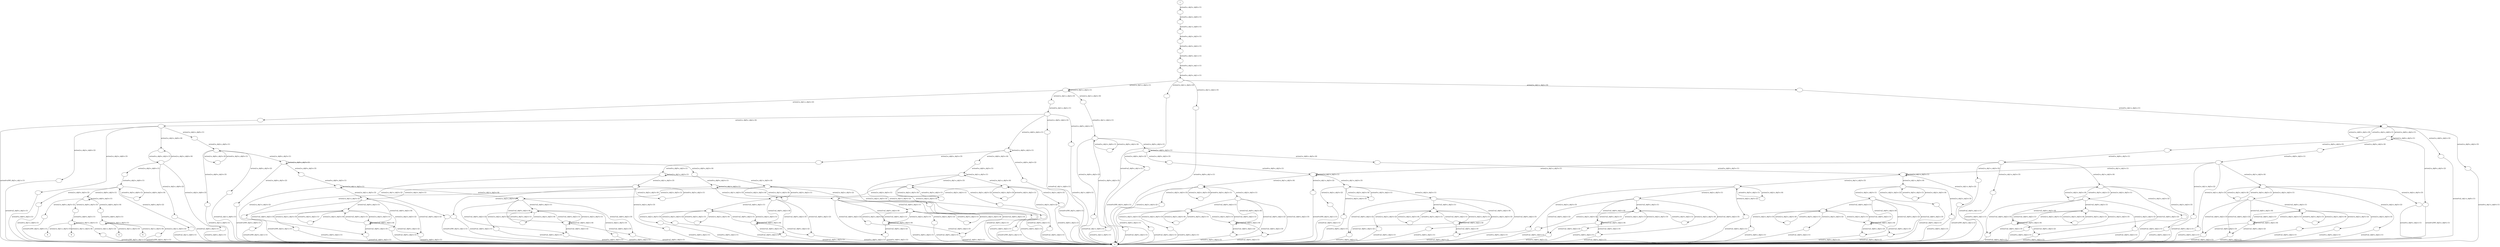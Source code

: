 digraph  {
1 [label=I];
2 [label=G];
3 [label=""];
4 [label=""];
5 [label=""];
6 [label=""];
7 [label=""];
8 [label=""];
9 [label=""];
10 [label=""];
11 [label=""];
12 [label=""];
13 [label=""];
14 [label=""];
15 [label=""];
16 [label=""];
17 [label=""];
18 [label=""];
19 [label=""];
20 [label=""];
21 [label=""];
22 [label=""];
23 [label=""];
24 [label=""];
25 [label=""];
26 [label=""];
27 [label=""];
28 [label=""];
29 [label=""];
30 [label=""];
31 [label=""];
32 [label=""];
33 [label=""];
34 [label=""];
35 [label=""];
36 [label=""];
37 [label=""];
38 [label=""];
39 [label=""];
40 [label=""];
41 [label=""];
42 [label=""];
43 [label=""];
44 [label=""];
45 [label=""];
46 [label=""];
47 [label=""];
48 [label=""];
49 [label=""];
50 [label=""];
51 [label=""];
52 [label=""];
53 [label=""];
54 [label=""];
55 [label=""];
56 [label=""];
57 [label=""];
58 [label=""];
59 [label=""];
60 [label=""];
61 [label=""];
62 [label=""];
63 [label=""];
64 [label=""];
65 [label=""];
66 [label=""];
67 [label=""];
68 [label=""];
69 [label=""];
70 [label=""];
71 [label=""];
72 [label=""];
73 [label=""];
74 [label=""];
75 [label=""];
76 [label=""];
77 [label=""];
78 [label=""];
79 [label=""];
80 [label=""];
81 [label=""];
82 [label=""];
83 [label=""];
84 [label=""];
85 [label=""];
86 [label=""];
87 [label=""];
88 [label=""];
89 [label=""];
90 [label=""];
91 [label=""];
92 [label=""];
93 [label=""];
94 [label=""];
95 [label=""];
96 [label=""];
97 [label=""];
98 [label=""];
99 [label=""];
100 [label=""];
101 [label=""];
102 [label=""];
103 [label=""];
104 [label=""];
105 [label=""];
106 [label=""];
107 [label=""];
108 [label=""];
109 [label=""];
110 [label=""];
111 [label=""];
112 [label=""];
113 [label=""];
114 [label=""];
115 [label=""];
116 [label=""];
117 [label=""];
118 [label=""];
119 [label=""];
120 [label=""];
121 [label=""];
122 [label=""];
123 [label=""];
124 [label=""];
125 [label=""];
126 [label=""];
127 [label=""];
128 [label=""];
129 [label=""];
130 [label=""];
131 [label=""];
132 [label=""];
133 [label=""];
134 [label=""];
135 [label=""];
136 [label=""];
137 [label=""];
138 [label=""];
139 [label=""];
140 [label=""];
141 [label=""];
142 [label=""];
143 [label=""];
144 [label=""];
145 [label=""];
146 [label=""];
147 [label=""];
148 [label=""];
149 [label=""];
150 [label=""];
151 [label=""];
152 [label=""];
153 [label=""];
154 [label=""];
155 [label=""];
156 [label=""];
157 [label=""];
158 [label=""];
159 [label=""];
160 [label=""];
161 [label=""];
162 [label=""];
163 [label=""];
164 [label=""];
165 [label=""];
166 [label=""];
167 [label=""];
168 [label=""];
169 [label=""];
170 [label=""];
171 [label=""];
172 [label=""];
173 [label=""];
174 [label=""];
175 [label=""];
176 [label=""];
177 [label=""];
178 [label=""];
179 [label=""];
180 [label=""];
181 [label=""];
182 [label=""];
183 [label=""];
184 [label=""];
185 [label=""];
186 [label=""];
187 [label=""];
188 [label=""];
189 [label=""];
190 [label=""];
191 [label=""];
192 [label=""];
193 [label=""];
194 [label=""];
195 [label=""];
196 [label=""];
197 [label=""];
198 [label=""];
199 [label=""];
200 [label=""];
201 [label=""];
202 [label=""];
203 [label=""];
204 [label=""];
205 [label=""];
206 [label=""];
207 [label=X];
208 [label=X];
209 [label=""];
210 [label=X];
211 [label=X];
1 -> 3  [key=0, label="action0-a_obj3-o_obj0-o (1)"];
3 -> 4  [key=0, label="action0-a_obj2-o_obj0-o (1)"];
4 -> 5  [key=0, label="action0-a_obj1-o_obj0-o (1)"];
5 -> 6  [key=0, label="action0-a_obj2-o_obj3-o (1)"];
6 -> 7  [key=0, label="action0-a_obj3-o_obj2-o (1)"];
7 -> 8  [key=0, label="action0-a_obj0-o_obj1-o (1)"];
8 -> 9  [key=0, label="action0-a_obj2-o_obj1-o (1)"];
9 -> 10  [key=0, label="action0-a_obj3-o_obj1-o (1)"];
10 -> 11  [key=0, label="action2-a_obj1-o_obj2-o (1)"];
10 -> 12  [key=0, label="action2-a_obj1-o_obj2-o (2)"];
10 -> 13  [key=0, label="action2-a_obj1-o_obj2-o (3)"];
10 -> 14  [key=0, label="action2-a_obj1-o_obj2-o (4)"];
11 -> 11  [key=0, label="action2-a_obj1-o_obj2-o (1)"];
11 -> 15  [key=0, label="action2-a_obj1-o_obj2-o (2)"];
11 -> 16  [key=0, label="action2-a_obj1-o_obj2-o (3)"];
11 -> 17  [key=0, label="action2-a_obj1-o_obj2-o (4)"];
12 -> 2  [key=0, label="action0-a2_obj0-o_obj1-o (1)"];
13 -> 2  [key=0, label="action0-a_obj0-o_obj1-o (1)"];
14 -> 18  [key=0, label="action0-a_obj1-o_obj2-o (1)"];
15 -> 2  [key=0, label="action0-a300_obj2-o_obj1-o (1)"];
16 -> 19  [key=0, label="action0-a_obj1-o_obj2-o (1)"];
17 -> 20  [key=0, label="action0-a_obj1-o_obj2-o (1)"];
18 -> 21  [key=0, label="action2-a_obj0-o_obj2-o (1)"];
18 -> 22  [key=0, label="action2-a_obj0-o_obj2-o (2)"];
18 -> 23  [key=0, label="action2-a_obj0-o_obj2-o (3)"];
18 -> 24  [key=0, label="action2-a_obj0-o_obj2-o (4)"];
19 -> 25  [key=0, label="action2-a_obj0-o_obj2-o (1)"];
19 -> 26  [key=0, label="action2-a_obj0-o_obj2-o (2)"];
19 -> 27  [key=0, label="action2-a_obj0-o_obj2-o (3)"];
19 -> 28  [key=0, label="action2-a_obj0-o_obj2-o (4)"];
20 -> 29  [key=0, label="action2-a_obj0-o_obj2-o (1)"];
20 -> 30  [key=0, label="action2-a_obj0-o_obj2-o (2)"];
20 -> 31  [key=0, label="action2-a_obj0-o_obj2-o (3)"];
20 -> 32  [key=0, label="action2-a_obj0-o_obj2-o (4)"];
21 -> 21  [key=0, label="action2-a_obj0-o_obj3-o (1)"];
21 -> 33  [key=0, label="action2-a_obj0-o_obj3-o (2)"];
21 -> 34  [key=0, label="action2-a_obj0-o_obj3-o (3)"];
21 -> 35  [key=0, label="action2-a_obj0-o_obj3-o (4)"];
22 -> 2  [key=0, label="action0-a2_obj1-o_obj0-o (1)"];
23 -> 2  [key=0, label="action0-a_obj1-o_obj0-o (1)"];
24 -> 18  [key=0, label="action0-a_obj2-o_obj0-o (1)"];
25 -> 25  [key=0, label="action2-a_obj0-o_obj3-o (1)"];
25 -> 36  [key=0, label="action2-a_obj0-o_obj3-o (2)"];
25 -> 37  [key=0, label="action2-a_obj0-o_obj3-o (3)"];
25 -> 38  [key=0, label="action2-a_obj0-o_obj3-o (4)"];
26 -> 2  [key=0, label="action0-a2_obj1-o_obj0-o (1)"];
27 -> 2  [key=0, label="action0-a_obj1-o_obj0-o (1)"];
28 -> 39  [key=0, label="action2-a_obj2-o_obj0-o (1)"];
28 -> 40  [key=0, label="action2-a_obj2-o_obj0-o (2)"];
28 -> 41  [key=0, label="action2-a_obj2-o_obj0-o (3)"];
28 -> 42  [key=0, label="action2-a_obj2-o_obj0-o (4)"];
29 -> 29  [key=0, label="action2-a_obj0-o_obj3-o (1)"];
29 -> 43  [key=0, label="action2-a_obj0-o_obj3-o (2)"];
29 -> 44  [key=0, label="action2-a_obj0-o_obj3-o (3)"];
29 -> 45  [key=0, label="action2-a_obj0-o_obj3-o (4)"];
30 -> 2  [key=0, label="action0-a2_obj1-o_obj0-o (1)"];
31 -> 2  [key=0, label="action0-a_obj1-o_obj0-o (1)"];
32 -> 20  [key=0, label="action0-a_obj2-o_obj0-o (1)"];
33 -> 2  [key=0, label="action0-a300_obj3-o_obj0-o (1)"];
34 -> 46  [key=0, label="action0-a_obj0-o_obj3-o (1)"];
35 -> 47  [key=0, label="action0-a_obj0-o_obj3-o (1)"];
36 -> 2  [key=0, label="action0-a300_obj3-o_obj0-o (1)"];
37 -> 48  [key=0, label="action0-a_obj0-o_obj3-o (1)"];
38 -> 49  [key=0, label="action0-a_obj0-o_obj3-o (1)"];
39 -> 50  [key=0, label="action0-a_obj2-o_obj0-o (1)"];
40 -> 2  [key=0, label="action0-a2_obj0-o_obj2-o (1)"];
41 -> 2  [key=0, label="action0-a_obj0-o_obj2-o (1)"];
42 -> 51  [key=0, label="action0-a_obj0-o_obj2-o (1)"];
43 -> 2  [key=0, label="action0-a300_obj3-o_obj0-o (1)"];
44 -> 52  [key=0, label="action0-a_obj0-o_obj3-o (1)"];
45 -> 53  [key=0, label="action0-a_obj0-o_obj3-o (1)"];
46 -> 52  [key=0, label="action2-a_obj1-o_obj3-o (1)"];
46 -> 54  [key=0, label="action2-a_obj1-o_obj3-o (2)"];
46 -> 55  [key=0, label="action2-a_obj1-o_obj3-o (3)"];
46 -> 56  [key=0, label="action2-a_obj1-o_obj3-o (4)"];
47 -> 53  [key=0, label="action2-a_obj1-o_obj3-o (1)"];
47 -> 57  [key=0, label="action2-a_obj1-o_obj3-o (2)"];
47 -> 58  [key=0, label="action2-a_obj1-o_obj3-o (3)"];
47 -> 59  [key=0, label="action2-a_obj1-o_obj3-o (4)"];
48 -> 48  [key=0, label="action2-a_obj1-o_obj3-o (1)"];
48 -> 60  [key=0, label="action2-a_obj1-o_obj3-o (2)"];
48 -> 61  [key=0, label="action2-a_obj1-o_obj3-o (3)"];
48 -> 62  [key=0, label="action2-a_obj1-o_obj3-o (4)"];
49 -> 49  [key=0, label="action2-a_obj1-o_obj3-o (1)"];
49 -> 63  [key=0, label="action2-a_obj1-o_obj3-o (2)"];
49 -> 64  [key=0, label="action2-a_obj1-o_obj3-o (3)"];
49 -> 65  [key=0, label="action2-a_obj1-o_obj3-o (4)"];
50 -> 66  [key=0, label="action2-a_obj0-o_obj3-o (1)"];
50 -> 67  [key=0, label="action2-a_obj0-o_obj3-o (2)"];
50 -> 68  [key=0, label="action2-a_obj0-o_obj3-o (3)"];
50 -> 69  [key=0, label="action2-a_obj0-o_obj3-o (4)"];
51 -> 70  [key=0, label="action2-a_obj2-o_obj0-o (1)"];
51 -> 71  [key=0, label="action2-a_obj2-o_obj0-o (2)"];
51 -> 72  [key=0, label="action2-a_obj2-o_obj0-o (3)"];
51 -> 42  [key=0, label="action2-a_obj2-o_obj0-o (4)"];
52 -> 52  [key=0, label="action2-a_obj1-o_obj3-o (1)"];
52 -> 73  [key=0, label="action2-a_obj1-o_obj3-o (2)"];
52 -> 74  [key=0, label="action2-a_obj1-o_obj3-o (3)"];
52 -> 75  [key=0, label="action2-a_obj1-o_obj3-o (4)"];
53 -> 53  [key=0, label="action2-a_obj1-o_obj3-o (1)"];
53 -> 76  [key=0, label="action2-a_obj1-o_obj3-o (2)"];
53 -> 77  [key=0, label="action2-a_obj1-o_obj3-o (3)"];
53 -> 78  [key=0, label="action2-a_obj1-o_obj3-o (4)"];
54 -> 2  [key=0, label="action0-a2_obj0-o_obj1-o (1)"];
55 -> 2  [key=0, label="action0-a_obj0-o_obj1-o (1)"];
56 -> 79  [key=0, label="action2-a_obj2-o_obj3-o (1)"];
56 -> 80  [key=0, label="action2-a_obj2-o_obj3-o (2)"];
56 -> 81  [key=0, label="action2-a_obj2-o_obj3-o (3)"];
56 -> 82  [key=0, label="action2-a_obj2-o_obj3-o (4)"];
57 -> 2  [key=0, label="action0-a2_obj0-o_obj1-o (1)"];
58 -> 2  [key=0, label="action0-a_obj0-o_obj1-o (1)"];
59 -> 83  [key=0, label="action2-a_obj2-o_obj3-o (1)"];
59 -> 84  [key=0, label="action2-a_obj2-o_obj3-o (2)"];
59 -> 85  [key=0, label="action2-a_obj2-o_obj3-o (3)"];
59 -> 86  [key=0, label="action2-a_obj2-o_obj3-o (4)"];
60 -> 2  [key=0, label="action0-a300_obj3-o_obj1-o (1)"];
61 -> 87  [key=0, label="action2-a_obj2-o_obj3-o (1)"];
61 -> 88  [key=0, label="action2-a_obj2-o_obj3-o (2)"];
61 -> 89  [key=0, label="action2-a_obj2-o_obj3-o (3)"];
61 -> 90  [key=0, label="action2-a_obj2-o_obj3-o (4)"];
62 -> 91  [key=0, label="action2-a_obj2-o_obj3-o (1)"];
62 -> 92  [key=0, label="action2-a_obj2-o_obj3-o (2)"];
62 -> 93  [key=0, label="action2-a_obj2-o_obj3-o (3)"];
62 -> 94  [key=0, label="action2-a_obj2-o_obj3-o (4)"];
63 -> 2  [key=0, label="action0-a300_obj3-o_obj1-o (1)"];
64 -> 95  [key=0, label="action2-a_obj2-o_obj3-o (1)"];
64 -> 96  [key=0, label="action2-a_obj2-o_obj3-o (2)"];
64 -> 97  [key=0, label="action2-a_obj2-o_obj3-o (3)"];
64 -> 98  [key=0, label="action2-a_obj2-o_obj3-o (4)"];
65 -> 99  [key=0, label="action2-a_obj2-o_obj3-o (1)"];
65 -> 100  [key=0, label="action2-a_obj2-o_obj3-o (2)"];
65 -> 101  [key=0, label="action2-a_obj2-o_obj3-o (3)"];
65 -> 102  [key=0, label="action2-a_obj2-o_obj3-o (4)"];
66 -> 66  [key=0, label="action2-a_obj0-o_obj3-o (1)"];
66 -> 103  [key=0, label="action2-a_obj0-o_obj3-o (2)"];
66 -> 104  [key=0, label="action2-a_obj0-o_obj3-o (3)"];
66 -> 105  [key=0, label="action2-a_obj0-o_obj3-o (4)"];
67 -> 2  [key=0, label="action0-a2_obj1-o_obj0-o (1)"];
68 -> 2  [key=0, label="action0-a_obj1-o_obj0-o (1)"];
69 -> 50  [key=0, label="action0-a_obj3-o_obj0-o (1)"];
70 -> 106  [key=0, label="action0-a_obj2-o_obj0-o (1)"];
71 -> 2  [key=0, label="action0-a2_obj0-o_obj2-o (1)"];
72 -> 2  [key=0, label="action0-a_obj0-o_obj2-o (1)"];
73 -> 2  [key=0, label="action0-a300_obj3-o_obj1-o (1)"];
74 -> 107  [key=0, label="action2-a_obj2-o_obj3-o (1)"];
74 -> 108  [key=0, label="action2-a_obj2-o_obj3-o (2)"];
74 -> 109  [key=0, label="action2-a_obj2-o_obj3-o (3)"];
74 -> 110  [key=0, label="action2-a_obj2-o_obj3-o (4)"];
75 -> 111  [key=0, label="action2-a_obj2-o_obj3-o (1)"];
75 -> 112  [key=0, label="action2-a_obj2-o_obj3-o (2)"];
75 -> 113  [key=0, label="action2-a_obj2-o_obj3-o (3)"];
75 -> 114  [key=0, label="action2-a_obj2-o_obj3-o (4)"];
76 -> 2  [key=0, label="action0-a300_obj3-o_obj1-o (1)"];
77 -> 115  [key=0, label="action2-a_obj2-o_obj3-o (1)"];
77 -> 116  [key=0, label="action2-a_obj2-o_obj3-o (2)"];
77 -> 117  [key=0, label="action2-a_obj2-o_obj3-o (3)"];
77 -> 118  [key=0, label="action2-a_obj2-o_obj3-o (4)"];
78 -> 119  [key=0, label="action2-a_obj2-o_obj3-o (1)"];
78 -> 120  [key=0, label="action2-a_obj2-o_obj3-o (2)"];
78 -> 121  [key=0, label="action2-a_obj2-o_obj3-o (3)"];
78 -> 122  [key=0, label="action2-a_obj2-o_obj3-o (4)"];
79 -> 123  [key=0, label="action3-a2_obj0-o_obj2-o (1)"];
79 -> 124  [key=0, label="action3-a2_obj0-o_obj2-o (2)"];
79 -> 125  [key=0, label="action3-a2_obj0-o_obj2-o (3)"];
79 -> 126  [key=0, label="action3-a2_obj0-o_obj2-o (4)"];
80 -> 2  [key=0, label="action0-a2_obj0-o_obj2-o (1)"];
81 -> 2  [key=0, label="action0-a_obj0-o_obj2-o (1)"];
82 -> 56  [key=0, label="action0-a_obj3-o_obj2-o (1)"];
83 -> 127  [key=0, label="action3-a2_obj0-o_obj2-o (1)"];
83 -> 128  [key=0, label="action3-a2_obj0-o_obj2-o (2)"];
83 -> 129  [key=0, label="action3-a2_obj0-o_obj2-o (3)"];
83 -> 130  [key=0, label="action3-a2_obj0-o_obj2-o (4)"];
84 -> 2  [key=0, label="action0-a2_obj0-o_obj2-o (1)"];
85 -> 2  [key=0, label="action0-a_obj0-o_obj2-o (1)"];
86 -> 59  [key=0, label="action0-a_obj3-o_obj2-o (1)"];
87 -> 131  [key=0, label="action3-a2_obj0-o_obj2-o (1)"];
87 -> 132  [key=0, label="action3-a2_obj0-o_obj2-o (2)"];
87 -> 133  [key=0, label="action3-a2_obj0-o_obj2-o (3)"];
87 -> 134  [key=0, label="action3-a2_obj0-o_obj2-o (4)"];
88 -> 2  [key=0, label="action0-a2_obj0-o_obj2-o (1)"];
89 -> 2  [key=0, label="action0-a_obj0-o_obj2-o (1)"];
90 -> 61  [key=0, label="action0-a_obj3-o_obj2-o (1)"];
91 -> 135  [key=0, label="action3-a2_obj0-o_obj2-o (1)"];
91 -> 136  [key=0, label="action3-a2_obj0-o_obj2-o (2)"];
91 -> 137  [key=0, label="action3-a2_obj0-o_obj2-o (3)"];
91 -> 138  [key=0, label="action3-a2_obj0-o_obj2-o (4)"];
92 -> 2  [key=0, label="action0-a2_obj0-o_obj2-o (1)"];
93 -> 2  [key=0, label="action0-a_obj0-o_obj2-o (1)"];
94 -> 62  [key=0, label="action0-a_obj3-o_obj2-o (1)"];
95 -> 139  [key=0, label="action3-a2_obj0-o_obj2-o (1)"];
95 -> 140  [key=0, label="action3-a2_obj0-o_obj2-o (2)"];
95 -> 141  [key=0, label="action3-a2_obj0-o_obj2-o (3)"];
95 -> 142  [key=0, label="action3-a2_obj0-o_obj2-o (4)"];
96 -> 2  [key=0, label="action0-a2_obj0-o_obj2-o (1)"];
97 -> 2  [key=0, label="action0-a_obj0-o_obj2-o (1)"];
98 -> 64  [key=0, label="action0-a_obj3-o_obj2-o (1)"];
99 -> 143  [key=0, label="action3-a2_obj0-o_obj2-o (1)"];
99 -> 144  [key=0, label="action3-a2_obj0-o_obj2-o (2)"];
99 -> 145  [key=0, label="action3-a2_obj0-o_obj2-o (3)"];
99 -> 146  [key=0, label="action3-a2_obj0-o_obj2-o (4)"];
100 -> 2  [key=0, label="action0-a2_obj0-o_obj2-o (1)"];
101 -> 2  [key=0, label="action0-a_obj0-o_obj2-o (1)"];
102 -> 65  [key=0, label="action0-a_obj3-o_obj2-o (1)"];
103 -> 2  [key=0, label="action0-a300_obj3-o_obj0-o (1)"];
104 -> 147  [key=0, label="action0-a_obj0-o_obj3-o (1)"];
105 -> 148  [key=0, label="action0-a_obj0-o_obj3-o (1)"];
106 -> 149  [key=0, label="action2-a_obj0-o_obj3-o (1)"];
106 -> 150  [key=0, label="action2-a_obj0-o_obj3-o (2)"];
106 -> 151  [key=0, label="action2-a_obj0-o_obj3-o (3)"];
106 -> 152  [key=0, label="action2-a_obj0-o_obj3-o (4)"];
107 -> 153  [key=0, label="action3-a2_obj0-o_obj2-o (1)"];
107 -> 154  [key=0, label="action3-a2_obj0-o_obj2-o (2)"];
107 -> 155  [key=0, label="action3-a2_obj0-o_obj2-o (3)"];
107 -> 156  [key=0, label="action3-a2_obj0-o_obj2-o (4)"];
108 -> 2  [key=0, label="action0-a2_obj0-o_obj2-o (1)"];
109 -> 2  [key=0, label="action0-a_obj0-o_obj2-o (1)"];
110 -> 74  [key=0, label="action0-a_obj3-o_obj2-o (1)"];
111 -> 157  [key=0, label="action3-a2_obj0-o_obj2-o (1)"];
111 -> 158  [key=0, label="action3-a2_obj0-o_obj2-o (2)"];
111 -> 159  [key=0, label="action3-a2_obj0-o_obj2-o (3)"];
111 -> 160  [key=0, label="action3-a2_obj0-o_obj2-o (4)"];
112 -> 2  [key=0, label="action0-a2_obj0-o_obj2-o (1)"];
113 -> 2  [key=0, label="action0-a_obj0-o_obj2-o (1)"];
114 -> 75  [key=0, label="action0-a_obj3-o_obj2-o (1)"];
115 -> 161  [key=0, label="action3-a2_obj0-o_obj2-o (1)"];
115 -> 162  [key=0, label="action3-a2_obj0-o_obj2-o (2)"];
115 -> 163  [key=0, label="action3-a2_obj0-o_obj2-o (3)"];
115 -> 164  [key=0, label="action3-a2_obj0-o_obj2-o (4)"];
116 -> 2  [key=0, label="action0-a2_obj0-o_obj2-o (1)"];
117 -> 2  [key=0, label="action0-a_obj0-o_obj2-o (1)"];
118 -> 77  [key=0, label="action0-a_obj3-o_obj2-o (1)"];
119 -> 165  [key=0, label="action3-a2_obj0-o_obj2-o (1)"];
119 -> 166  [key=0, label="action3-a2_obj0-o_obj2-o (2)"];
119 -> 167  [key=0, label="action3-a2_obj0-o_obj2-o (3)"];
119 -> 168  [key=0, label="action3-a2_obj0-o_obj2-o (4)"];
120 -> 2  [key=0, label="action0-a2_obj0-o_obj2-o (1)"];
121 -> 2  [key=0, label="action0-a_obj0-o_obj2-o (1)"];
122 -> 78  [key=0, label="action0-a_obj3-o_obj2-o (1)"];
123 -> 126  [key=0, label="action2-a_obj2-o_obj3-o (1)"];
123 -> 169  [key=0, label="action2-a_obj2-o_obj3-o (2)"];
123 -> 170  [key=0, label="action2-a_obj2-o_obj3-o (3)"];
123 -> 171  [key=0, label="action2-a_obj2-o_obj3-o (4)"];
124 -> 2  [key=0, label="action0-a_obj0-o_obj2-o (1)"];
125 -> 2  [key=0, label="action0-a2_obj0-o_obj2-o (1)"];
126 -> 123  [key=0, label="action3-a2_obj0-o_obj2-o (1)"];
126 -> 124  [key=0, label="action3-a2_obj0-o_obj2-o (2)"];
126 -> 125  [key=0, label="action3-a2_obj0-o_obj2-o (3)"];
126 -> 126  [key=0, label="action3-a2_obj0-o_obj2-o (4)"];
127 -> 130  [key=0, label="action2-a_obj2-o_obj3-o (1)"];
127 -> 172  [key=0, label="action2-a_obj2-o_obj3-o (2)"];
127 -> 173  [key=0, label="action2-a_obj2-o_obj3-o (3)"];
127 -> 174  [key=0, label="action2-a_obj2-o_obj3-o (4)"];
128 -> 2  [key=0, label="action0-a_obj0-o_obj2-o (1)"];
129 -> 2  [key=0, label="action0-a2_obj0-o_obj2-o (1)"];
130 -> 127  [key=0, label="action3-a2_obj0-o_obj2-o (1)"];
130 -> 128  [key=0, label="action3-a2_obj0-o_obj2-o (2)"];
130 -> 129  [key=0, label="action3-a2_obj0-o_obj2-o (3)"];
130 -> 130  [key=0, label="action3-a2_obj0-o_obj2-o (4)"];
131 -> 134  [key=0, label="action2-a_obj2-o_obj3-o (1)"];
131 -> 175  [key=0, label="action2-a_obj2-o_obj3-o (2)"];
131 -> 176  [key=0, label="action2-a_obj2-o_obj3-o (3)"];
131 -> 177  [key=0, label="action2-a_obj2-o_obj3-o (4)"];
132 -> 2  [key=0, label="action0-a_obj0-o_obj2-o (1)"];
133 -> 2  [key=0, label="action0-a2_obj0-o_obj2-o (1)"];
134 -> 131  [key=0, label="action3-a2_obj0-o_obj2-o (1)"];
134 -> 132  [key=0, label="action3-a2_obj0-o_obj2-o (2)"];
134 -> 133  [key=0, label="action3-a2_obj0-o_obj2-o (3)"];
134 -> 134  [key=0, label="action3-a2_obj0-o_obj2-o (4)"];
135 -> 138  [key=0, label="action2-a_obj2-o_obj3-o (1)"];
135 -> 178  [key=0, label="action2-a_obj2-o_obj3-o (2)"];
135 -> 179  [key=0, label="action2-a_obj2-o_obj3-o (3)"];
135 -> 180  [key=0, label="action2-a_obj2-o_obj3-o (4)"];
136 -> 2  [key=0, label="action0-a_obj0-o_obj2-o (1)"];
137 -> 2  [key=0, label="action0-a2_obj0-o_obj2-o (1)"];
138 -> 135  [key=0, label="action3-a2_obj0-o_obj2-o (1)"];
138 -> 136  [key=0, label="action3-a2_obj0-o_obj2-o (2)"];
138 -> 137  [key=0, label="action3-a2_obj0-o_obj2-o (3)"];
138 -> 138  [key=0, label="action3-a2_obj0-o_obj2-o (4)"];
139 -> 142  [key=0, label="action2-a_obj2-o_obj3-o (1)"];
139 -> 181  [key=0, label="action2-a_obj2-o_obj3-o (2)"];
139 -> 182  [key=0, label="action2-a_obj2-o_obj3-o (3)"];
139 -> 183  [key=0, label="action2-a_obj2-o_obj3-o (4)"];
140 -> 2  [key=0, label="action0-a_obj0-o_obj2-o (1)"];
141 -> 2  [key=0, label="action0-a2_obj0-o_obj2-o (1)"];
142 -> 139  [key=0, label="action3-a2_obj0-o_obj2-o (1)"];
142 -> 140  [key=0, label="action3-a2_obj0-o_obj2-o (2)"];
142 -> 141  [key=0, label="action3-a2_obj0-o_obj2-o (3)"];
142 -> 142  [key=0, label="action3-a2_obj0-o_obj2-o (4)"];
143 -> 146  [key=0, label="action2-a_obj2-o_obj3-o (1)"];
143 -> 184  [key=0, label="action2-a_obj2-o_obj3-o (2)"];
143 -> 185  [key=0, label="action2-a_obj2-o_obj3-o (3)"];
143 -> 186  [key=0, label="action2-a_obj2-o_obj3-o (4)"];
144 -> 2  [key=0, label="action0-a_obj0-o_obj2-o (1)"];
145 -> 2  [key=0, label="action0-a2_obj0-o_obj2-o (1)"];
146 -> 143  [key=0, label="action3-a2_obj0-o_obj2-o (1)"];
146 -> 144  [key=0, label="action3-a2_obj0-o_obj2-o (2)"];
146 -> 145  [key=0, label="action3-a2_obj0-o_obj2-o (3)"];
146 -> 146  [key=0, label="action3-a2_obj0-o_obj2-o (4)"];
147 -> 147  [key=0, label="action2-a_obj1-o_obj3-o (1)"];
147 -> 187  [key=0, label="action2-a_obj1-o_obj3-o (2)"];
147 -> 87  [key=0, label="action2-a_obj1-o_obj3-o (3)"];
147 -> 91  [key=0, label="action2-a_obj1-o_obj3-o (4)"];
148 -> 148  [key=0, label="action2-a_obj1-o_obj3-o (1)"];
148 -> 188  [key=0, label="action2-a_obj1-o_obj3-o (2)"];
148 -> 95  [key=0, label="action2-a_obj1-o_obj3-o (3)"];
148 -> 99  [key=0, label="action2-a_obj1-o_obj3-o (4)"];
149 -> 149  [key=0, label="action2-a_obj0-o_obj3-o (1)"];
149 -> 189  [key=0, label="action2-a_obj0-o_obj3-o (2)"];
149 -> 190  [key=0, label="action2-a_obj0-o_obj3-o (3)"];
149 -> 191  [key=0, label="action2-a_obj0-o_obj3-o (4)"];
150 -> 2  [key=0, label="action0-a2_obj1-o_obj0-o (1)"];
151 -> 2  [key=0, label="action0-a_obj1-o_obj0-o (1)"];
152 -> 106  [key=0, label="action0-a_obj3-o_obj0-o (1)"];
153 -> 156  [key=0, label="action2-a_obj2-o_obj3-o (1)"];
153 -> 192  [key=0, label="action2-a_obj2-o_obj3-o (2)"];
153 -> 193  [key=0, label="action2-a_obj2-o_obj3-o (3)"];
153 -> 194  [key=0, label="action2-a_obj2-o_obj3-o (4)"];
154 -> 2  [key=0, label="action0-a_obj0-o_obj2-o (1)"];
155 -> 2  [key=0, label="action0-a2_obj0-o_obj2-o (1)"];
156 -> 153  [key=0, label="action3-a2_obj0-o_obj2-o (1)"];
156 -> 154  [key=0, label="action3-a2_obj0-o_obj2-o (2)"];
156 -> 155  [key=0, label="action3-a2_obj0-o_obj2-o (3)"];
156 -> 156  [key=0, label="action3-a2_obj0-o_obj2-o (4)"];
157 -> 160  [key=0, label="action2-a_obj2-o_obj3-o (1)"];
157 -> 195  [key=0, label="action2-a_obj2-o_obj3-o (2)"];
157 -> 196  [key=0, label="action2-a_obj2-o_obj3-o (3)"];
157 -> 197  [key=0, label="action2-a_obj2-o_obj3-o (4)"];
158 -> 2  [key=0, label="action0-a_obj0-o_obj2-o (1)"];
159 -> 2  [key=0, label="action0-a2_obj0-o_obj2-o (1)"];
160 -> 157  [key=0, label="action3-a2_obj0-o_obj2-o (1)"];
160 -> 158  [key=0, label="action3-a2_obj0-o_obj2-o (2)"];
160 -> 159  [key=0, label="action3-a2_obj0-o_obj2-o (3)"];
160 -> 160  [key=0, label="action3-a2_obj0-o_obj2-o (4)"];
161 -> 164  [key=0, label="action2-a_obj2-o_obj3-o (1)"];
161 -> 198  [key=0, label="action2-a_obj2-o_obj3-o (2)"];
161 -> 199  [key=0, label="action2-a_obj2-o_obj3-o (3)"];
161 -> 200  [key=0, label="action2-a_obj2-o_obj3-o (4)"];
162 -> 2  [key=0, label="action0-a_obj0-o_obj2-o (1)"];
163 -> 2  [key=0, label="action0-a2_obj0-o_obj2-o (1)"];
164 -> 161  [key=0, label="action3-a2_obj0-o_obj2-o (1)"];
164 -> 162  [key=0, label="action3-a2_obj0-o_obj2-o (2)"];
164 -> 163  [key=0, label="action3-a2_obj0-o_obj2-o (3)"];
164 -> 164  [key=0, label="action3-a2_obj0-o_obj2-o (4)"];
165 -> 168  [key=0, label="action2-a_obj2-o_obj3-o (1)"];
165 -> 201  [key=0, label="action2-a_obj2-o_obj3-o (2)"];
165 -> 202  [key=0, label="action2-a_obj2-o_obj3-o (3)"];
165 -> 203  [key=0, label="action2-a_obj2-o_obj3-o (4)"];
166 -> 2  [key=0, label="action0-a_obj0-o_obj2-o (1)"];
167 -> 2  [key=0, label="action0-a2_obj0-o_obj2-o (1)"];
168 -> 165  [key=0, label="action3-a2_obj0-o_obj2-o (1)"];
168 -> 166  [key=0, label="action3-a2_obj0-o_obj2-o (2)"];
168 -> 167  [key=0, label="action3-a2_obj0-o_obj2-o (3)"];
168 -> 168  [key=0, label="action3-a2_obj0-o_obj2-o (4)"];
169 -> 2  [key=0, label="action0-a2_obj0-o_obj2-o (1)"];
170 -> 2  [key=0, label="action0-a_obj0-o_obj2-o (1)"];
171 -> 123  [key=0, label="action0-a_obj3-o_obj2-o (1)"];
172 -> 2  [key=0, label="action0-a2_obj0-o_obj2-o (1)"];
173 -> 2  [key=0, label="action0-a_obj0-o_obj2-o (1)"];
174 -> 127  [key=0, label="action0-a_obj3-o_obj2-o (1)"];
175 -> 2  [key=0, label="action0-a2_obj0-o_obj2-o (1)"];
176 -> 2  [key=0, label="action0-a_obj0-o_obj2-o (1)"];
177 -> 131  [key=0, label="action0-a_obj3-o_obj2-o (1)"];
178 -> 2  [key=0, label="action0-a2_obj0-o_obj2-o (1)"];
179 -> 2  [key=0, label="action0-a_obj0-o_obj2-o (1)"];
180 -> 135  [key=0, label="action0-a_obj3-o_obj2-o (1)"];
181 -> 2  [key=0, label="action0-a2_obj0-o_obj2-o (1)"];
182 -> 2  [key=0, label="action0-a_obj0-o_obj2-o (1)"];
183 -> 139  [key=0, label="action0-a_obj3-o_obj2-o (1)"];
184 -> 2  [key=0, label="action0-a2_obj0-o_obj2-o (1)"];
185 -> 2  [key=0, label="action0-a_obj0-o_obj2-o (1)"];
186 -> 143  [key=0, label="action0-a_obj3-o_obj2-o (1)"];
187 -> 2  [key=0, label="action0-a300_obj3-o_obj1-o (1)"];
188 -> 2  [key=0, label="action0-a300_obj3-o_obj1-o (1)"];
189 -> 2  [key=0, label="action0-a300_obj3-o_obj0-o (1)"];
190 -> 204  [key=0, label="action0-a_obj0-o_obj3-o (1)"];
191 -> 205  [key=0, label="action0-a_obj0-o_obj3-o (1)"];
192 -> 2  [key=0, label="action0-a2_obj0-o_obj2-o (1)"];
193 -> 2  [key=0, label="action0-a_obj0-o_obj2-o (1)"];
194 -> 153  [key=0, label="action0-a_obj3-o_obj2-o (1)"];
195 -> 2  [key=0, label="action0-a2_obj0-o_obj2-o (1)"];
196 -> 2  [key=0, label="action0-a_obj0-o_obj2-o (1)"];
197 -> 157  [key=0, label="action0-a_obj3-o_obj2-o (1)"];
198 -> 2  [key=0, label="action0-a2_obj0-o_obj2-o (1)"];
199 -> 2  [key=0, label="action0-a_obj0-o_obj2-o (1)"];
200 -> 161  [key=0, label="action0-a_obj3-o_obj2-o (1)"];
201 -> 2  [key=0, label="action0-a2_obj0-o_obj2-o (1)"];
202 -> 2  [key=0, label="action0-a_obj0-o_obj2-o (1)"];
203 -> 165  [key=0, label="action0-a_obj3-o_obj2-o (1)"];
204 -> 204  [key=0, label="action2-a_obj1-o_obj3-o (1)"];
204 -> 206  [key=0, label="action2-a_obj1-o_obj3-o (2)"];
204 -> 207  [key=0, label="action2-a_obj1-o_obj3-o (3)"];
204 -> 208  [key=0, label="action2-a_obj1-o_obj3-o (4)"];
205 -> 205  [key=0, label="action2-a_obj1-o_obj3-o (1)"];
205 -> 209  [key=0, label="action2-a_obj1-o_obj3-o (2)"];
205 -> 210  [key=0, label="action2-a_obj1-o_obj3-o (3)"];
205 -> 211  [key=0, label="action2-a_obj1-o_obj3-o (4)"];
206 -> 2  [key=0, label="action0-a300_obj3-o_obj1-o (1)"];
209 -> 2  [key=0, label="action0-a300_obj3-o_obj1-o (1)"];
}
